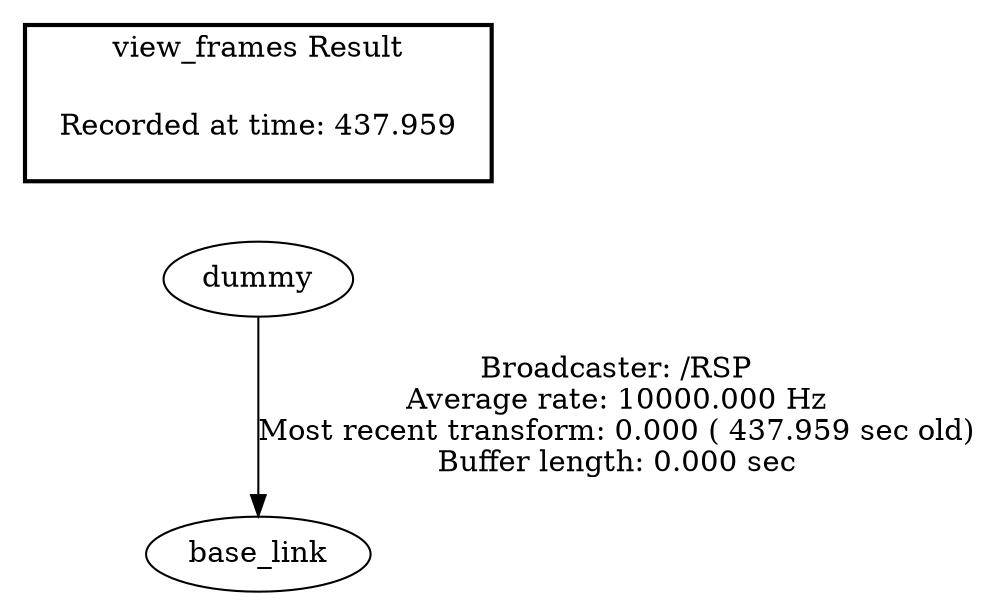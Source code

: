 digraph G {
"dummy" -> "base_link"[label="Broadcaster: /RSP\nAverage rate: 10000.000 Hz\nMost recent transform: 0.000 ( 437.959 sec old)\nBuffer length: 0.000 sec\n"];
edge [style=invis];
 subgraph cluster_legend { style=bold; color=black; label ="view_frames Result";
"Recorded at time: 437.959"[ shape=plaintext ] ;
 }->"dummy";
}